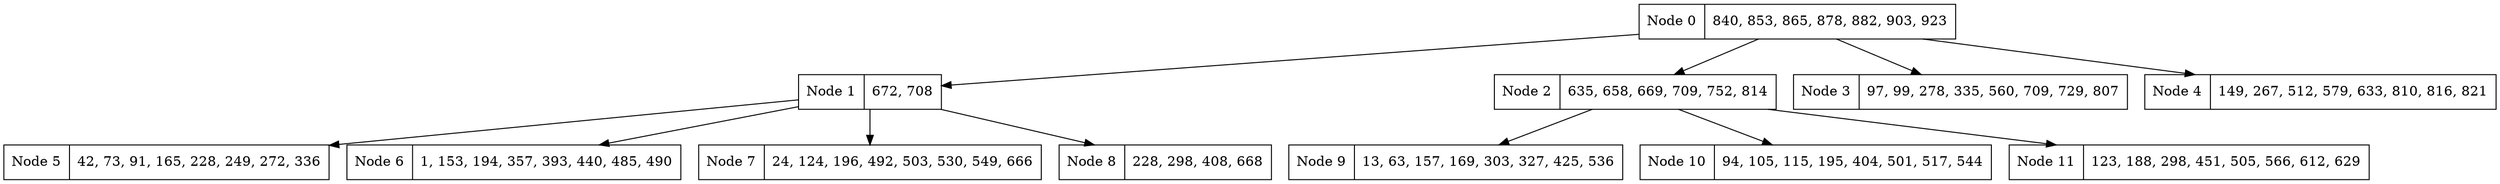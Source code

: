 digraph H {
"0" [
  label = "Node 0 | 840, 853, 865, 878, 882, 903, 923 "
  shape="record"
];
"0" -> "1"
"1" [
  label = "Node 1 | 672, 708 "
  shape="record"
];
"1" -> "5"
"5" [
  label = "Node 5 | 42, 73, 91, 165, 228, 249, 272, 336 "
  shape="record"
];
"1" -> "6"
"6" [
  label = "Node 6 | 1, 153, 194, 357, 393, 440, 485, 490 "
  shape="record"
];
"1" -> "7"
"7" [
  label = "Node 7 | 24, 124, 196, 492, 503, 530, 549, 666 "
  shape="record"
];
"1" -> "8"
"8" [
  label = "Node 8 | 228, 298, 408, 668 "
  shape="record"
];
"0" -> "2"
"2" [
  label = "Node 2 | 635, 658, 669, 709, 752, 814 "
  shape="record"
];
"2" -> "9"
"9" [
  label = "Node 9 | 13, 63, 157, 169, 303, 327, 425, 536 "
  shape="record"
];
"2" -> "10"
"10" [
  label = "Node 10 | 94, 105, 115, 195, 404, 501, 517, 544 "
  shape="record"
];
"2" -> "11"
"11" [
  label = "Node 11 | 123, 188, 298, 451, 505, 566, 612, 629 "
  shape="record"
];
"0" -> "3"
"3" [
  label = "Node 3 | 97, 99, 278, 335, 560, 709, 729, 807 "
  shape="record"
];
"0" -> "4"
"4" [
  label = "Node 4 | 149, 267, 512, 579, 633, 810, 816, 821 "
  shape="record"
];
}
